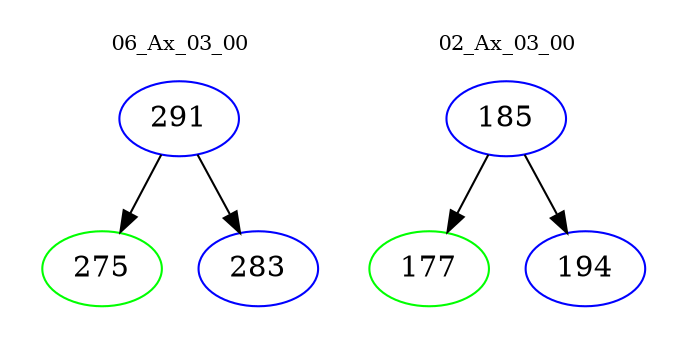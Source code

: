 digraph{
subgraph cluster_0 {
color = white
label = "06_Ax_03_00";
fontsize=10;
T0_291 [label="291", color="blue"]
T0_291 -> T0_275 [color="black"]
T0_275 [label="275", color="green"]
T0_291 -> T0_283 [color="black"]
T0_283 [label="283", color="blue"]
}
subgraph cluster_1 {
color = white
label = "02_Ax_03_00";
fontsize=10;
T1_185 [label="185", color="blue"]
T1_185 -> T1_177 [color="black"]
T1_177 [label="177", color="green"]
T1_185 -> T1_194 [color="black"]
T1_194 [label="194", color="blue"]
}
}
